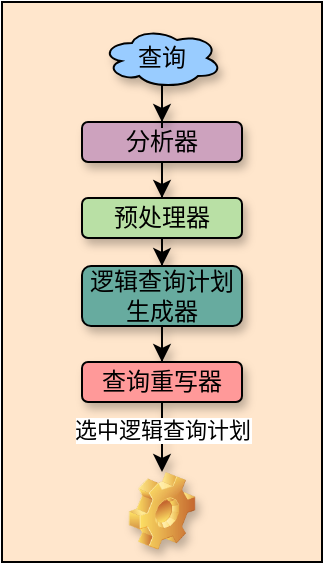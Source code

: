 <mxfile version="16.6.2" type="github">
  <diagram id="hgmUP19D6HoHachdwWmW" name="Page-1">
    <mxGraphModel dx="1325" dy="593" grid="1" gridSize="10" guides="1" tooltips="1" connect="1" arrows="1" fold="1" page="1" pageScale="1" pageWidth="1169" pageHeight="827" math="0" shadow="0">
      <root>
        <mxCell id="0" />
        <mxCell id="1" parent="0" />
        <mxCell id="Knozv3nmDtFxCPk96ZtY-1" value="" style="rounded=0;whiteSpace=wrap;html=1;fillColor=#FFE6CC;" vertex="1" parent="1">
          <mxGeometry x="410" y="80" width="160" height="280" as="geometry" />
        </mxCell>
        <mxCell id="Knozv3nmDtFxCPk96ZtY-4" value="" style="edgeStyle=orthogonalEdgeStyle;rounded=0;orthogonalLoop=1;jettySize=auto;html=1;shadow=1;" edge="1" parent="1" source="Knozv3nmDtFxCPk96ZtY-2" target="Knozv3nmDtFxCPk96ZtY-3">
          <mxGeometry relative="1" as="geometry" />
        </mxCell>
        <mxCell id="Knozv3nmDtFxCPk96ZtY-2" value="分析器" style="rounded=1;whiteSpace=wrap;html=1;fillColor=#CDA2BE;shadow=1;" vertex="1" parent="1">
          <mxGeometry x="450" y="140" width="80" height="20" as="geometry" />
        </mxCell>
        <mxCell id="Knozv3nmDtFxCPk96ZtY-6" value="" style="edgeStyle=orthogonalEdgeStyle;rounded=0;orthogonalLoop=1;jettySize=auto;html=1;shadow=1;" edge="1" parent="1" source="Knozv3nmDtFxCPk96ZtY-3" target="Knozv3nmDtFxCPk96ZtY-5">
          <mxGeometry relative="1" as="geometry" />
        </mxCell>
        <mxCell id="Knozv3nmDtFxCPk96ZtY-3" value="预处理器" style="rounded=1;whiteSpace=wrap;html=1;fillColor=#B9E0A5;shadow=1;" vertex="1" parent="1">
          <mxGeometry x="450" y="178" width="80" height="20" as="geometry" />
        </mxCell>
        <mxCell id="Knozv3nmDtFxCPk96ZtY-8" value="" style="edgeStyle=orthogonalEdgeStyle;rounded=0;orthogonalLoop=1;jettySize=auto;html=1;shadow=1;" edge="1" parent="1" source="Knozv3nmDtFxCPk96ZtY-5" target="Knozv3nmDtFxCPk96ZtY-7">
          <mxGeometry relative="1" as="geometry" />
        </mxCell>
        <mxCell id="Knozv3nmDtFxCPk96ZtY-5" value="逻辑查询计划生成器" style="rounded=1;whiteSpace=wrap;html=1;fillColor=#67AB9F;shadow=1;" vertex="1" parent="1">
          <mxGeometry x="450" y="212" width="80" height="30" as="geometry" />
        </mxCell>
        <mxCell id="Knozv3nmDtFxCPk96ZtY-14" value="" style="edgeStyle=orthogonalEdgeStyle;rounded=0;orthogonalLoop=1;jettySize=auto;html=1;shadow=1;" edge="1" parent="1" source="Knozv3nmDtFxCPk96ZtY-7" target="Knozv3nmDtFxCPk96ZtY-13">
          <mxGeometry relative="1" as="geometry" />
        </mxCell>
        <mxCell id="Knozv3nmDtFxCPk96ZtY-15" value="选中逻辑查询计划" style="edgeLabel;html=1;align=center;verticalAlign=middle;resizable=0;points=[];shadow=1;" vertex="1" connectable="0" parent="Knozv3nmDtFxCPk96ZtY-14">
          <mxGeometry x="0.212" relative="1" as="geometry">
            <mxPoint y="-4" as="offset" />
          </mxGeometry>
        </mxCell>
        <mxCell id="Knozv3nmDtFxCPk96ZtY-7" value="查询重写器" style="rounded=1;whiteSpace=wrap;html=1;fillColor=#FF9999;shadow=1;" vertex="1" parent="1">
          <mxGeometry x="450" y="260" width="80" height="20" as="geometry" />
        </mxCell>
        <mxCell id="Knozv3nmDtFxCPk96ZtY-11" value="" style="edgeStyle=orthogonalEdgeStyle;rounded=0;orthogonalLoop=1;jettySize=auto;html=1;shadow=1;" edge="1" parent="1" source="Knozv3nmDtFxCPk96ZtY-10" target="Knozv3nmDtFxCPk96ZtY-2">
          <mxGeometry relative="1" as="geometry" />
        </mxCell>
        <mxCell id="Knozv3nmDtFxCPk96ZtY-10" value="查询" style="ellipse;shape=cloud;whiteSpace=wrap;html=1;fillColor=#99CCFF;shadow=1;" vertex="1" parent="1">
          <mxGeometry x="460" y="93" width="60" height="30" as="geometry" />
        </mxCell>
        <mxCell id="Knozv3nmDtFxCPk96ZtY-13" value="" style="shape=image;html=1;verticalLabelPosition=bottom;verticalAlign=top;imageAspect=1;aspect=fixed;image=img/clipart/Gear_128x128.png;fillColor=#B9E0A5;shadow=1;" vertex="1" parent="1">
          <mxGeometry x="473.39" y="315" width="33.22" height="38.96" as="geometry" />
        </mxCell>
      </root>
    </mxGraphModel>
  </diagram>
</mxfile>
